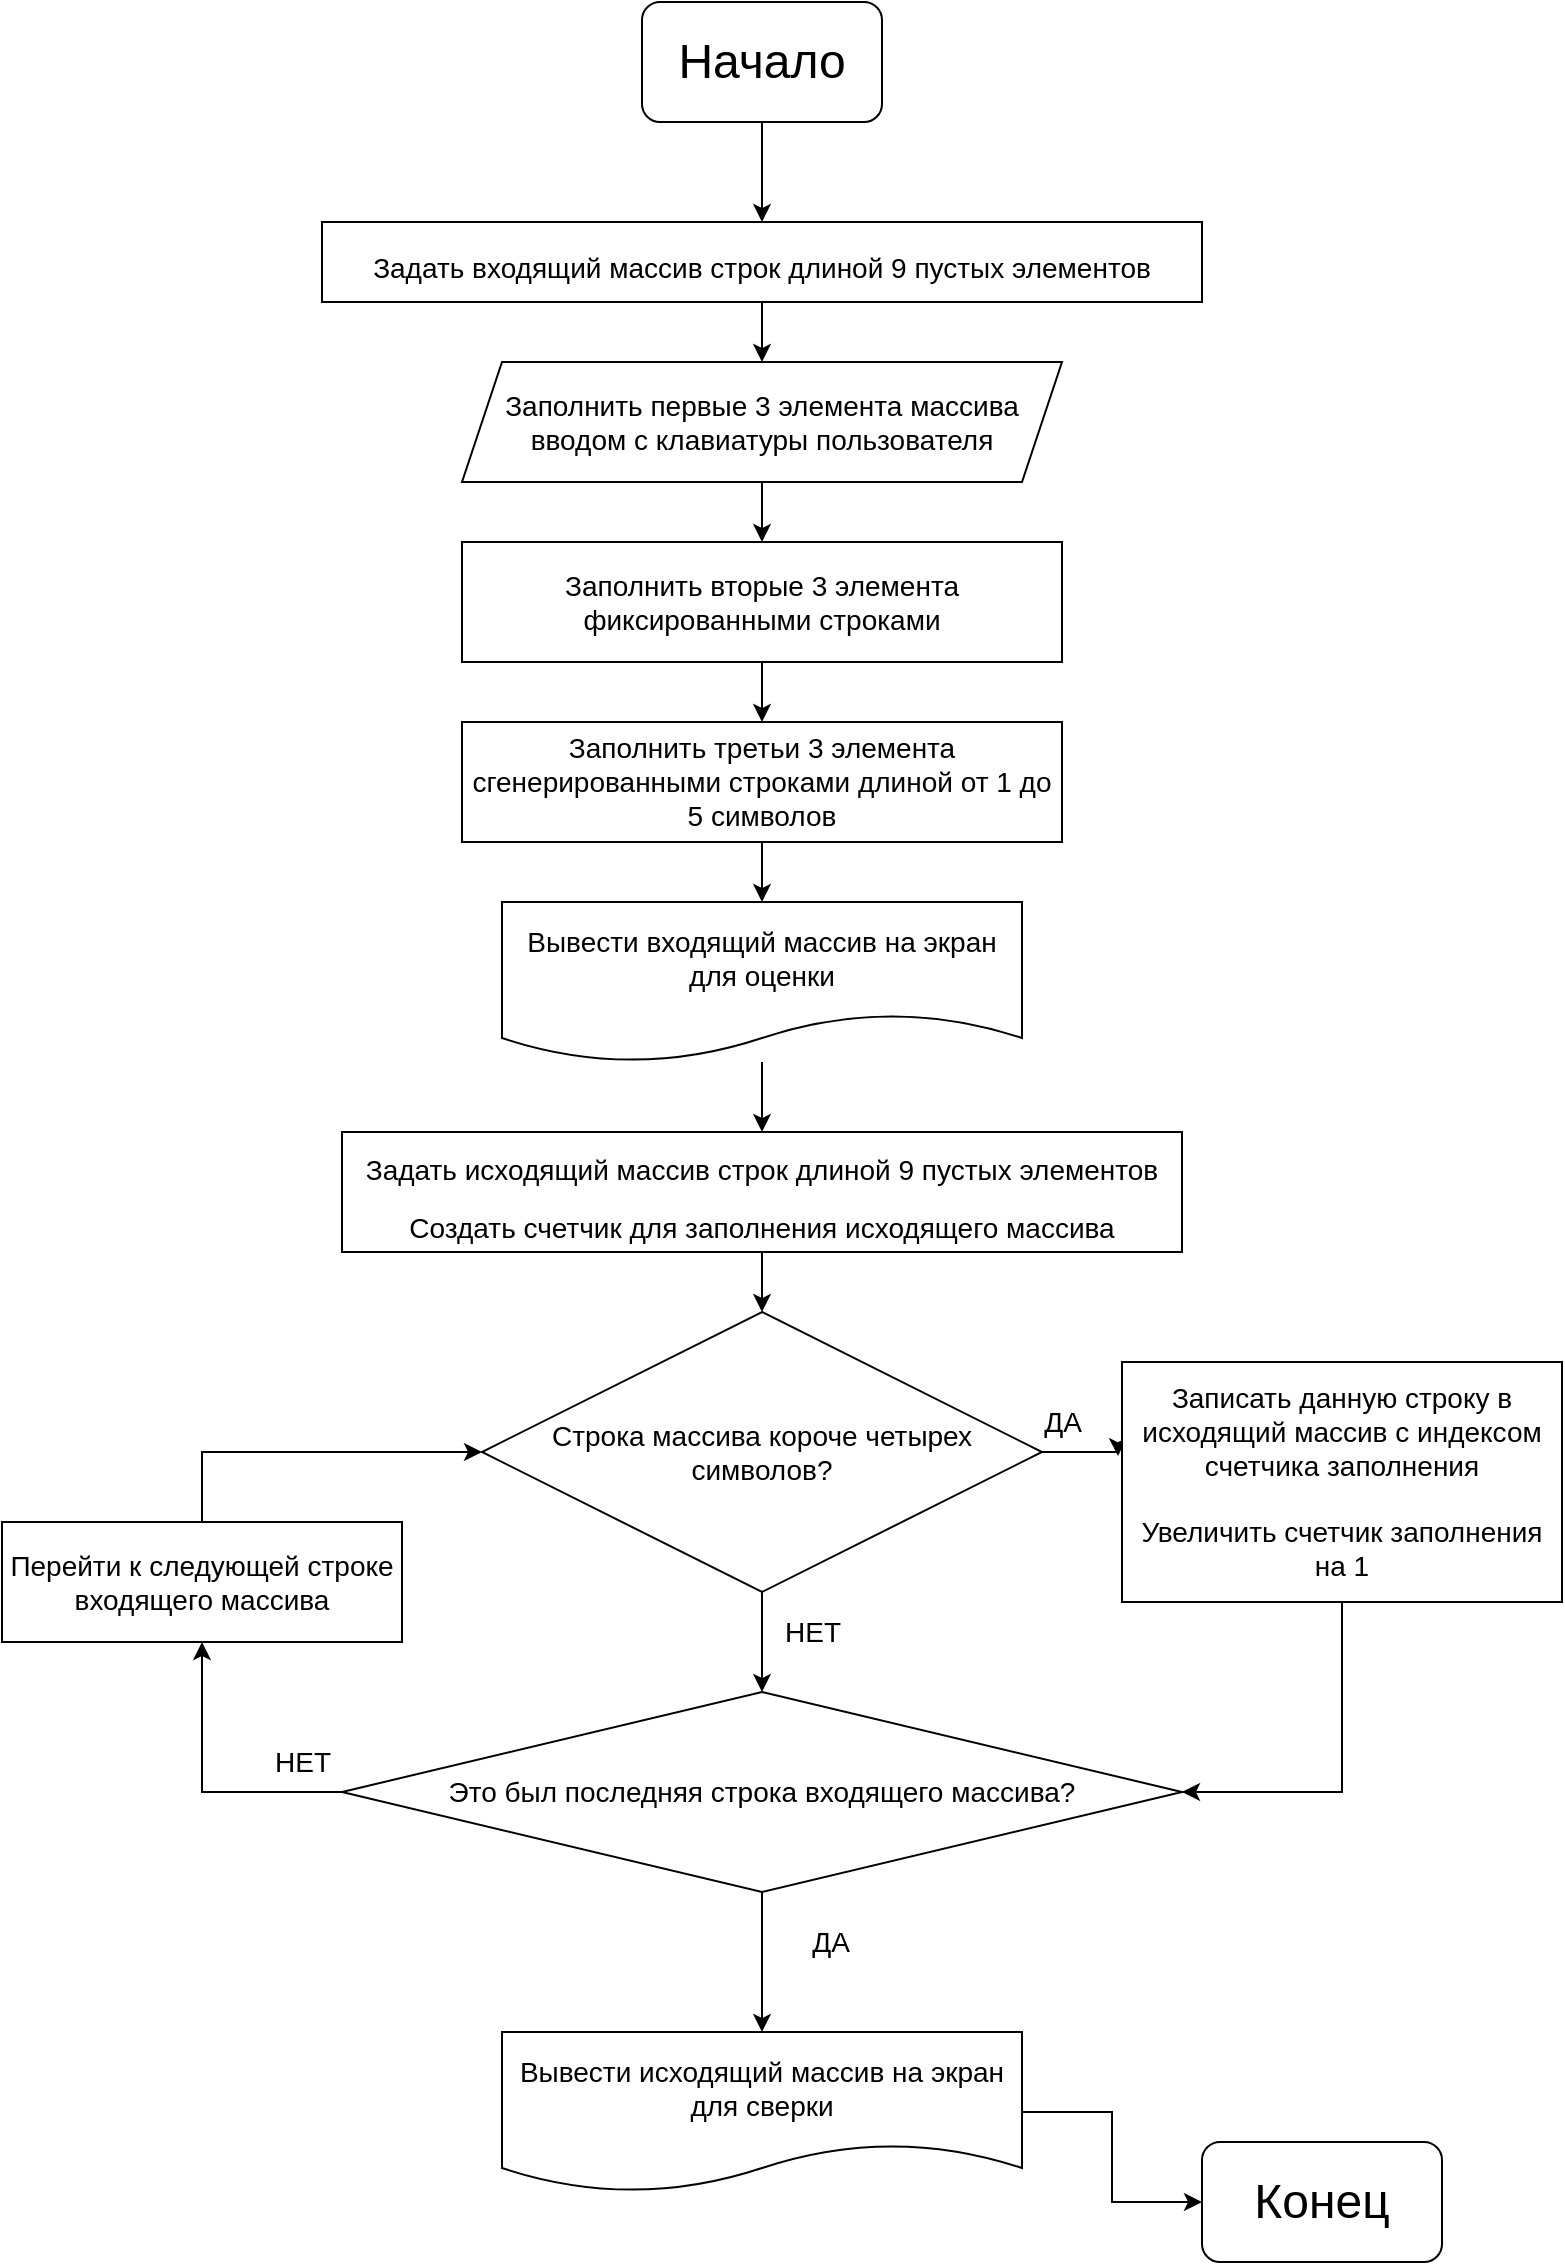<mxfile version="20.0.4" type="device"><diagram id="Kcj-FYxNrxb01iBlknna" name="Page-1"><mxGraphModel dx="1422" dy="794" grid="1" gridSize="10" guides="1" tooltips="1" connect="1" arrows="1" fold="1" page="1" pageScale="1" pageWidth="827" pageHeight="1169" math="0" shadow="0"><root><mxCell id="0"/><mxCell id="1" parent="0"/><mxCell id="Czf98HR_P2jb5_9dA11G-16" value="" style="edgeStyle=orthogonalEdgeStyle;rounded=0;orthogonalLoop=1;jettySize=auto;html=1;fontSize=14;" edge="1" parent="1" source="Czf98HR_P2jb5_9dA11G-1" target="Czf98HR_P2jb5_9dA11G-2"><mxGeometry relative="1" as="geometry"/></mxCell><mxCell id="Czf98HR_P2jb5_9dA11G-1" value="&lt;font style=&quot;font-size: 24px;&quot;&gt;Начало&lt;/font&gt;" style="rounded=1;whiteSpace=wrap;html=1;" vertex="1" parent="1"><mxGeometry x="340" y="20" width="120" height="60" as="geometry"/></mxCell><mxCell id="Czf98HR_P2jb5_9dA11G-17" value="" style="edgeStyle=orthogonalEdgeStyle;rounded=0;orthogonalLoop=1;jettySize=auto;html=1;fontSize=14;" edge="1" parent="1" source="Czf98HR_P2jb5_9dA11G-2" target="Czf98HR_P2jb5_9dA11G-4"><mxGeometry relative="1" as="geometry"/></mxCell><mxCell id="Czf98HR_P2jb5_9dA11G-2" value="&lt;font style=&quot;font-size: 14px;&quot;&gt;Задать входящий массив строк длиной 9 пустых элементов&lt;/font&gt;" style="rounded=0;whiteSpace=wrap;html=1;fontSize=24;" vertex="1" parent="1"><mxGeometry x="180" y="130" width="440" height="40" as="geometry"/></mxCell><mxCell id="Czf98HR_P2jb5_9dA11G-18" value="" style="edgeStyle=orthogonalEdgeStyle;rounded=0;orthogonalLoop=1;jettySize=auto;html=1;fontSize=14;" edge="1" parent="1" source="Czf98HR_P2jb5_9dA11G-4" target="Czf98HR_P2jb5_9dA11G-5"><mxGeometry relative="1" as="geometry"/></mxCell><mxCell id="Czf98HR_P2jb5_9dA11G-4" value="Заполнить первые 3 элемента массива вводом с клавиатуры пользователя" style="shape=parallelogram;perimeter=parallelogramPerimeter;whiteSpace=wrap;html=1;fixedSize=1;fontSize=14;" vertex="1" parent="1"><mxGeometry x="250" y="200" width="300" height="60" as="geometry"/></mxCell><mxCell id="Czf98HR_P2jb5_9dA11G-22" value="" style="edgeStyle=orthogonalEdgeStyle;rounded=0;orthogonalLoop=1;jettySize=auto;html=1;fontSize=14;entryX=0.5;entryY=0;entryDx=0;entryDy=0;" edge="1" parent="1" source="Czf98HR_P2jb5_9dA11G-5" target="Czf98HR_P2jb5_9dA11G-6"><mxGeometry relative="1" as="geometry"/></mxCell><mxCell id="Czf98HR_P2jb5_9dA11G-5" value="Заполнить вторые 3 элемента фиксированными строками" style="rounded=0;whiteSpace=wrap;html=1;fontSize=14;" vertex="1" parent="1"><mxGeometry x="250" y="290" width="300" height="60" as="geometry"/></mxCell><mxCell id="Czf98HR_P2jb5_9dA11G-23" style="edgeStyle=orthogonalEdgeStyle;rounded=0;orthogonalLoop=1;jettySize=auto;html=1;exitX=0.5;exitY=1;exitDx=0;exitDy=0;entryX=0.5;entryY=0;entryDx=0;entryDy=0;fontSize=14;" edge="1" parent="1" source="Czf98HR_P2jb5_9dA11G-6" target="Czf98HR_P2jb5_9dA11G-13"><mxGeometry relative="1" as="geometry"/></mxCell><mxCell id="Czf98HR_P2jb5_9dA11G-6" value="Заполнить третьи 3 элемента сгенерированными строками длиной от 1 до 5 символов" style="rounded=0;whiteSpace=wrap;html=1;fontSize=14;" vertex="1" parent="1"><mxGeometry x="250" y="380" width="300" height="60" as="geometry"/></mxCell><mxCell id="Czf98HR_P2jb5_9dA11G-24" style="edgeStyle=orthogonalEdgeStyle;rounded=0;orthogonalLoop=1;jettySize=auto;html=1;exitX=0.5;exitY=1;exitDx=0;exitDy=0;entryX=0.5;entryY=0;entryDx=0;entryDy=0;fontSize=14;" edge="1" parent="1" source="Czf98HR_P2jb5_9dA11G-7" target="Czf98HR_P2jb5_9dA11G-8"><mxGeometry relative="1" as="geometry"/></mxCell><mxCell id="Czf98HR_P2jb5_9dA11G-7" value="&lt;font style=&quot;font-size: 14px;&quot;&gt;Задать исходящий массив строк длиной 9 пустых элементов&lt;br&gt;Создать счетчик для заполнения исходящего массива&lt;br&gt;&lt;/font&gt;" style="rounded=0;whiteSpace=wrap;html=1;fontSize=24;" vertex="1" parent="1"><mxGeometry x="190" y="585" width="420" height="60" as="geometry"/></mxCell><mxCell id="Czf98HR_P2jb5_9dA11G-25" style="edgeStyle=orthogonalEdgeStyle;rounded=0;orthogonalLoop=1;jettySize=auto;html=1;exitX=1;exitY=0.5;exitDx=0;exitDy=0;entryX=-0.009;entryY=0.392;entryDx=0;entryDy=0;entryPerimeter=0;fontSize=14;" edge="1" parent="1" source="Czf98HR_P2jb5_9dA11G-8" target="Czf98HR_P2jb5_9dA11G-9"><mxGeometry relative="1" as="geometry"/></mxCell><mxCell id="Czf98HR_P2jb5_9dA11G-26" style="edgeStyle=orthogonalEdgeStyle;rounded=0;orthogonalLoop=1;jettySize=auto;html=1;exitX=0.5;exitY=1;exitDx=0;exitDy=0;entryX=0.5;entryY=0;entryDx=0;entryDy=0;fontSize=14;" edge="1" parent="1" source="Czf98HR_P2jb5_9dA11G-8" target="Czf98HR_P2jb5_9dA11G-11"><mxGeometry relative="1" as="geometry"/></mxCell><mxCell id="Czf98HR_P2jb5_9dA11G-8" value="Строка массива короче четырех символов?" style="rhombus;whiteSpace=wrap;html=1;fontSize=14;" vertex="1" parent="1"><mxGeometry x="260" y="675" width="280" height="140" as="geometry"/></mxCell><mxCell id="Czf98HR_P2jb5_9dA11G-29" style="edgeStyle=orthogonalEdgeStyle;rounded=0;orthogonalLoop=1;jettySize=auto;html=1;exitX=0.5;exitY=1;exitDx=0;exitDy=0;entryX=1;entryY=0.5;entryDx=0;entryDy=0;fontSize=14;" edge="1" parent="1" source="Czf98HR_P2jb5_9dA11G-9" target="Czf98HR_P2jb5_9dA11G-11"><mxGeometry relative="1" as="geometry"/></mxCell><mxCell id="Czf98HR_P2jb5_9dA11G-9" value="Записать данную строку в исходящий массив с индексом счетчика заполнения&lt;br&gt;&lt;br&gt;Увеличить счетчик заполнения на 1" style="rounded=0;whiteSpace=wrap;html=1;fontSize=14;" vertex="1" parent="1"><mxGeometry x="580" y="700" width="220" height="120" as="geometry"/></mxCell><mxCell id="Czf98HR_P2jb5_9dA11G-30" style="edgeStyle=orthogonalEdgeStyle;rounded=0;orthogonalLoop=1;jettySize=auto;html=1;exitX=0.5;exitY=1;exitDx=0;exitDy=0;entryX=0.5;entryY=0;entryDx=0;entryDy=0;fontSize=14;" edge="1" parent="1" source="Czf98HR_P2jb5_9dA11G-11" target="Czf98HR_P2jb5_9dA11G-12"><mxGeometry relative="1" as="geometry"/></mxCell><mxCell id="Czf98HR_P2jb5_9dA11G-31" style="edgeStyle=orthogonalEdgeStyle;rounded=0;orthogonalLoop=1;jettySize=auto;html=1;exitX=0;exitY=0.5;exitDx=0;exitDy=0;entryX=0.5;entryY=1;entryDx=0;entryDy=0;fontSize=14;" edge="1" parent="1" source="Czf98HR_P2jb5_9dA11G-11" target="Czf98HR_P2jb5_9dA11G-15"><mxGeometry relative="1" as="geometry"/></mxCell><mxCell id="Czf98HR_P2jb5_9dA11G-11" value="Это был последняя строка входящего массива?" style="rhombus;whiteSpace=wrap;html=1;fontSize=14;" vertex="1" parent="1"><mxGeometry x="190" y="865" width="420" height="100" as="geometry"/></mxCell><mxCell id="Czf98HR_P2jb5_9dA11G-36" style="edgeStyle=orthogonalEdgeStyle;rounded=0;orthogonalLoop=1;jettySize=auto;html=1;entryX=0;entryY=0.5;entryDx=0;entryDy=0;fontSize=24;" edge="1" parent="1" source="Czf98HR_P2jb5_9dA11G-12" target="Czf98HR_P2jb5_9dA11G-35"><mxGeometry relative="1" as="geometry"/></mxCell><mxCell id="Czf98HR_P2jb5_9dA11G-12" value="Вывести исходящий массив на экран для сверки" style="shape=document;whiteSpace=wrap;html=1;boundedLbl=1;fontSize=14;" vertex="1" parent="1"><mxGeometry x="270" y="1035" width="260" height="80" as="geometry"/></mxCell><mxCell id="Czf98HR_P2jb5_9dA11G-20" value="" style="edgeStyle=orthogonalEdgeStyle;rounded=0;orthogonalLoop=1;jettySize=auto;html=1;fontSize=14;" edge="1" parent="1" source="Czf98HR_P2jb5_9dA11G-13" target="Czf98HR_P2jb5_9dA11G-7"><mxGeometry relative="1" as="geometry"/></mxCell><mxCell id="Czf98HR_P2jb5_9dA11G-13" value="Вывести входящий массив на экран для оценки" style="shape=document;whiteSpace=wrap;html=1;boundedLbl=1;fontSize=14;" vertex="1" parent="1"><mxGeometry x="270" y="470" width="260" height="80" as="geometry"/></mxCell><mxCell id="Czf98HR_P2jb5_9dA11G-34" style="edgeStyle=orthogonalEdgeStyle;rounded=0;orthogonalLoop=1;jettySize=auto;html=1;exitX=0.5;exitY=0;exitDx=0;exitDy=0;entryX=0;entryY=0.5;entryDx=0;entryDy=0;fontSize=14;" edge="1" parent="1" source="Czf98HR_P2jb5_9dA11G-15" target="Czf98HR_P2jb5_9dA11G-8"><mxGeometry relative="1" as="geometry"/></mxCell><mxCell id="Czf98HR_P2jb5_9dA11G-15" value="Перейти к следующей строке входящего массива" style="rounded=0;whiteSpace=wrap;html=1;fontSize=14;" vertex="1" parent="1"><mxGeometry x="20" y="780" width="200" height="60" as="geometry"/></mxCell><mxCell id="Czf98HR_P2jb5_9dA11G-27" value="ДА" style="text;html=1;align=center;verticalAlign=middle;resizable=0;points=[];autosize=1;strokeColor=none;fillColor=none;fontSize=14;" vertex="1" parent="1"><mxGeometry x="530" y="715" width="40" height="30" as="geometry"/></mxCell><mxCell id="Czf98HR_P2jb5_9dA11G-28" value="НЕТ" style="text;html=1;align=center;verticalAlign=middle;resizable=0;points=[];autosize=1;strokeColor=none;fillColor=none;fontSize=14;" vertex="1" parent="1"><mxGeometry x="400" y="820" width="50" height="30" as="geometry"/></mxCell><mxCell id="Czf98HR_P2jb5_9dA11G-32" value="ДА" style="text;html=1;align=center;verticalAlign=middle;resizable=0;points=[];autosize=1;strokeColor=none;fillColor=none;fontSize=14;" vertex="1" parent="1"><mxGeometry x="414" y="975" width="40" height="30" as="geometry"/></mxCell><mxCell id="Czf98HR_P2jb5_9dA11G-33" value="НЕТ" style="text;html=1;align=center;verticalAlign=middle;resizable=0;points=[];autosize=1;strokeColor=none;fillColor=none;fontSize=14;" vertex="1" parent="1"><mxGeometry x="145" y="885" width="50" height="30" as="geometry"/></mxCell><mxCell id="Czf98HR_P2jb5_9dA11G-35" value="&lt;font style=&quot;font-size: 24px;&quot;&gt;Конец&lt;/font&gt;" style="rounded=1;whiteSpace=wrap;html=1;fontSize=14;" vertex="1" parent="1"><mxGeometry x="620" y="1090" width="120" height="60" as="geometry"/></mxCell></root></mxGraphModel></diagram></mxfile>